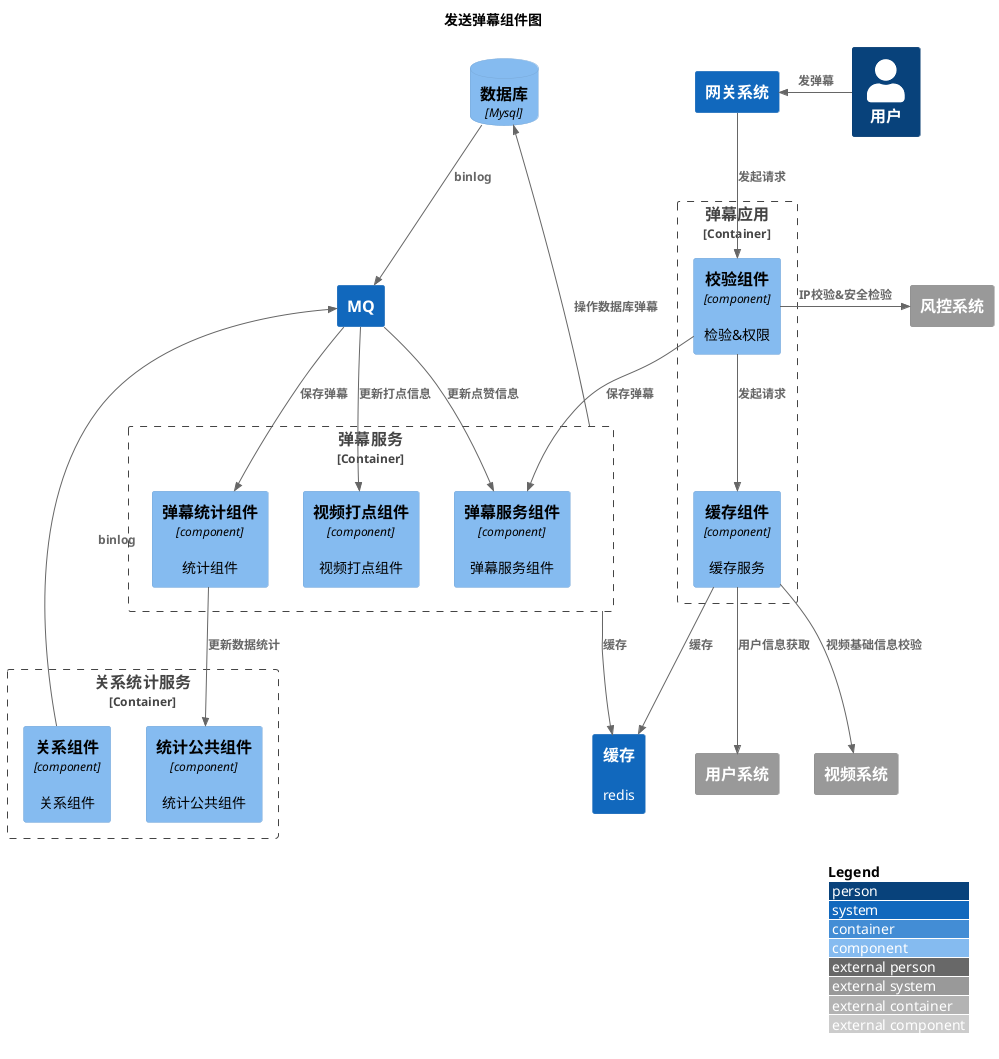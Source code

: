 @startuml
!include <C4/C4_Component>
LAYOUT_WITH_LEGEND()

title 发送弹幕组件图

Person(user, "用户")
System(gateway,"网关系统")

Rel_L(user, gateway, "发弹幕")

Container_Boundary(barrageFacade, "弹幕应用"){
    Component(checkComponent, "校验组件", "component", "检验&权限")
    Component(facadeCacheComponent, "缓存组件", "component", "缓存服务")
    Rel(checkComponent, facadeCacheComponent, "发起请求")
}
Container_Boundary(barrageService, "弹幕服务"){
    Component(barrageComponent, "弹幕服务组件", "component", "弹幕服务组件")
    Component(profileComponent, "视频打点组件", "component", "视频打点组件")
    Component(barrageStatComponent, "弹幕统计组件", "component", "统计组件")
}

Container_Boundary(relationService, "关系统计服务"){
    Component(relationComponent, "关系组件", "component", "关系组件")
    Component(statComponent, "统计公共组件", "component", "统计公共组件")
}
System_Ext(security,"风控系统")
System_Ext(userSystem,"用户系统")
System_Ext(videoSystem,"视频系统")
System(rocketmq,"MQ")
System(redis,"缓存","redis")
ComponentDb(db, "数据库", "Mysql")

Rel(gateway, checkComponent, "发起请求")
Rel_L(checkComponent, security, "IP校验&安全检验")
Rel(facadeCacheComponent,videoSystem, "视频基础信息校验")
Rel(facadeCacheComponent,userSystem, "用户信息获取")
Rel(facadeCacheComponent,redis, "缓存")


Rel(checkComponent,barrageComponent, "保存弹幕")
Rel_U(barrageService,db, "操作数据库弹幕")
Rel(db,rocketmq, "binlog")
Rel_L(relationComponent,rocketmq, "binlog")

Rel(rocketmq,profileComponent, "更新打点信息")
Rel(rocketmq,barrageStatComponent, "保存弹幕")
Rel(rocketmq,barrageComponent, "更新点赞信息")

Rel(barrageStatComponent,statComponent, "更新数据统计")
Rel(barrageService,redis, "缓存")





@enduml